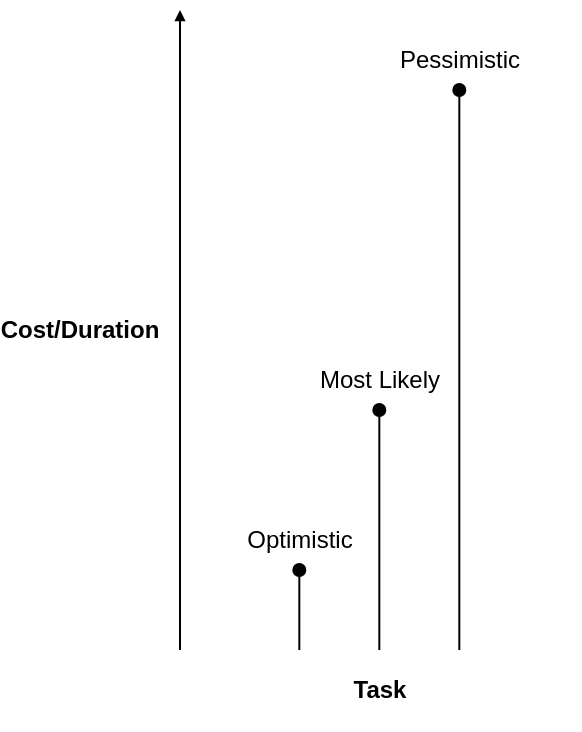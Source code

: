 <mxfile>
    <diagram id="3YsRKpdOoWiPa-tezEk0" name="Page-1">
        <mxGraphModel dx="835" dy="509" grid="1" gridSize="10" guides="1" tooltips="1" connect="1" arrows="1" fold="1" page="1" pageScale="1" pageWidth="827" pageHeight="1169" background="#ffffff" math="0" shadow="0">
            <root>
                <mxCell id="0"/>
                <mxCell id="1" parent="0"/>
                <mxCell id="11" value="" style="endArrow=none;html=1;startArrow=block;startFill=1;startSize=3;endSize=3;" parent="1" edge="1">
                    <mxGeometry width="50" height="50" relative="1" as="geometry">
                        <mxPoint x="160" y="40" as="sourcePoint"/>
                        <mxPoint x="160" y="360" as="targetPoint"/>
                    </mxGeometry>
                </mxCell>
                <mxCell id="53" value="Cost/Duration" style="rounded=0;whiteSpace=wrap;html=1;fillColor=none;strokeColor=none;fontStyle=1;rotation=0;" parent="1" vertex="1">
                    <mxGeometry x="70" y="40" width="80" height="320" as="geometry"/>
                </mxCell>
                <mxCell id="58" value="" style="endArrow=oval;html=1;endFill=1;" edge="1" parent="1">
                    <mxGeometry width="50" height="50" relative="1" as="geometry">
                        <mxPoint x="219.66" y="360" as="sourcePoint"/>
                        <mxPoint x="219.66" y="320" as="targetPoint"/>
                    </mxGeometry>
                </mxCell>
                <mxCell id="59" value="" style="endArrow=oval;html=1;endFill=1;" edge="1" parent="1">
                    <mxGeometry width="50" height="50" relative="1" as="geometry">
                        <mxPoint x="259.66" y="360" as="sourcePoint"/>
                        <mxPoint x="259.66" y="240" as="targetPoint"/>
                    </mxGeometry>
                </mxCell>
                <mxCell id="60" value="" style="endArrow=oval;html=1;endFill=1;" edge="1" parent="1">
                    <mxGeometry width="50" height="50" relative="1" as="geometry">
                        <mxPoint x="299.66" y="360" as="sourcePoint"/>
                        <mxPoint x="299.66" y="80" as="targetPoint"/>
                    </mxGeometry>
                </mxCell>
                <mxCell id="62" value="Task" style="rounded=0;whiteSpace=wrap;html=1;fillColor=none;strokeColor=none;fontStyle=1" vertex="1" parent="1">
                    <mxGeometry x="160" y="360" width="200" height="40" as="geometry"/>
                </mxCell>
                <mxCell id="63" value="&lt;span style=&quot;font-weight: normal;&quot;&gt;Optimistic&lt;/span&gt;" style="rounded=0;whiteSpace=wrap;html=1;fillColor=none;strokeColor=none;fontStyle=1" vertex="1" parent="1">
                    <mxGeometry x="180" y="290" width="80" height="30" as="geometry"/>
                </mxCell>
                <mxCell id="64" value="&lt;span style=&quot;font-weight: normal;&quot;&gt;Most Likely&lt;/span&gt;" style="rounded=0;whiteSpace=wrap;html=1;fillColor=none;strokeColor=none;fontStyle=1" vertex="1" parent="1">
                    <mxGeometry x="220" y="210" width="80" height="30" as="geometry"/>
                </mxCell>
                <mxCell id="65" value="&lt;span style=&quot;font-weight: normal;&quot;&gt;Pessimistic&lt;/span&gt;" style="rounded=0;whiteSpace=wrap;html=1;fillColor=none;strokeColor=none;fontStyle=1" vertex="1" parent="1">
                    <mxGeometry x="260" y="50" width="80" height="30" as="geometry"/>
                </mxCell>
            </root>
        </mxGraphModel>
    </diagram>
</mxfile>